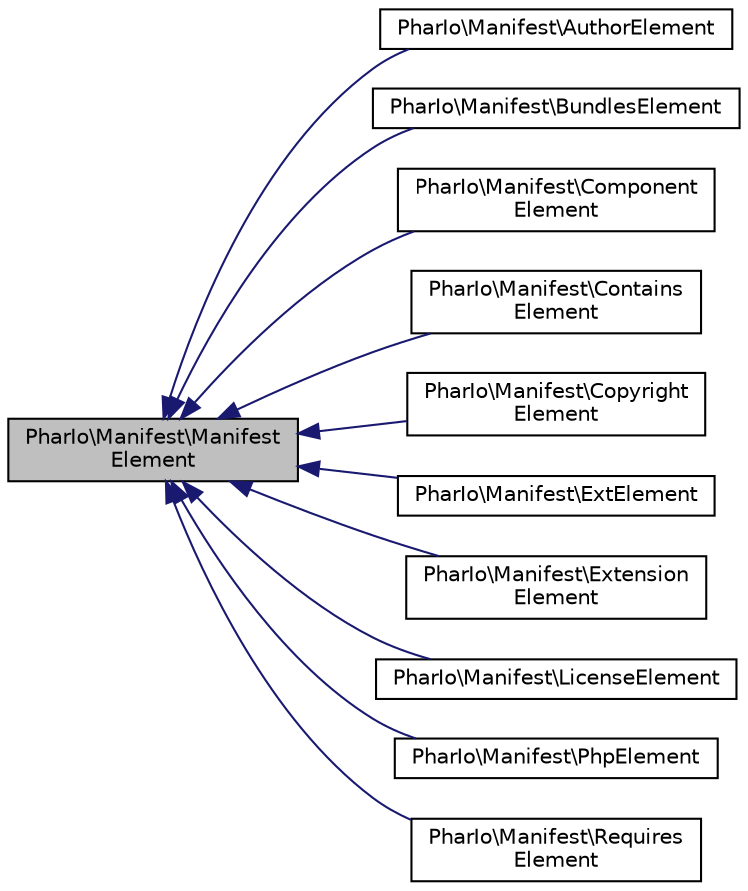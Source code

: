 digraph "PharIo\Manifest\ManifestElement"
{
  edge [fontname="Helvetica",fontsize="10",labelfontname="Helvetica",labelfontsize="10"];
  node [fontname="Helvetica",fontsize="10",shape=record];
  rankdir="LR";
  Node0 [label="PharIo\\Manifest\\Manifest\lElement",height=0.2,width=0.4,color="black", fillcolor="grey75", style="filled", fontcolor="black"];
  Node0 -> Node1 [dir="back",color="midnightblue",fontsize="10",style="solid",fontname="Helvetica"];
  Node1 [label="PharIo\\Manifest\\AuthorElement",height=0.2,width=0.4,color="black", fillcolor="white", style="filled",URL="$classPharIo_1_1Manifest_1_1AuthorElement.html"];
  Node0 -> Node2 [dir="back",color="midnightblue",fontsize="10",style="solid",fontname="Helvetica"];
  Node2 [label="PharIo\\Manifest\\BundlesElement",height=0.2,width=0.4,color="black", fillcolor="white", style="filled",URL="$classPharIo_1_1Manifest_1_1BundlesElement.html"];
  Node0 -> Node3 [dir="back",color="midnightblue",fontsize="10",style="solid",fontname="Helvetica"];
  Node3 [label="PharIo\\Manifest\\Component\lElement",height=0.2,width=0.4,color="black", fillcolor="white", style="filled",URL="$classPharIo_1_1Manifest_1_1ComponentElement.html"];
  Node0 -> Node4 [dir="back",color="midnightblue",fontsize="10",style="solid",fontname="Helvetica"];
  Node4 [label="PharIo\\Manifest\\Contains\lElement",height=0.2,width=0.4,color="black", fillcolor="white", style="filled",URL="$classPharIo_1_1Manifest_1_1ContainsElement.html"];
  Node0 -> Node5 [dir="back",color="midnightblue",fontsize="10",style="solid",fontname="Helvetica"];
  Node5 [label="PharIo\\Manifest\\Copyright\lElement",height=0.2,width=0.4,color="black", fillcolor="white", style="filled",URL="$classPharIo_1_1Manifest_1_1CopyrightElement.html"];
  Node0 -> Node6 [dir="back",color="midnightblue",fontsize="10",style="solid",fontname="Helvetica"];
  Node6 [label="PharIo\\Manifest\\ExtElement",height=0.2,width=0.4,color="black", fillcolor="white", style="filled",URL="$classPharIo_1_1Manifest_1_1ExtElement.html"];
  Node0 -> Node7 [dir="back",color="midnightblue",fontsize="10",style="solid",fontname="Helvetica"];
  Node7 [label="PharIo\\Manifest\\Extension\lElement",height=0.2,width=0.4,color="black", fillcolor="white", style="filled",URL="$classPharIo_1_1Manifest_1_1ExtensionElement.html"];
  Node0 -> Node8 [dir="back",color="midnightblue",fontsize="10",style="solid",fontname="Helvetica"];
  Node8 [label="PharIo\\Manifest\\LicenseElement",height=0.2,width=0.4,color="black", fillcolor="white", style="filled",URL="$classPharIo_1_1Manifest_1_1LicenseElement.html"];
  Node0 -> Node9 [dir="back",color="midnightblue",fontsize="10",style="solid",fontname="Helvetica"];
  Node9 [label="PharIo\\Manifest\\PhpElement",height=0.2,width=0.4,color="black", fillcolor="white", style="filled",URL="$classPharIo_1_1Manifest_1_1PhpElement.html"];
  Node0 -> Node10 [dir="back",color="midnightblue",fontsize="10",style="solid",fontname="Helvetica"];
  Node10 [label="PharIo\\Manifest\\Requires\lElement",height=0.2,width=0.4,color="black", fillcolor="white", style="filled",URL="$classPharIo_1_1Manifest_1_1RequiresElement.html"];
}
